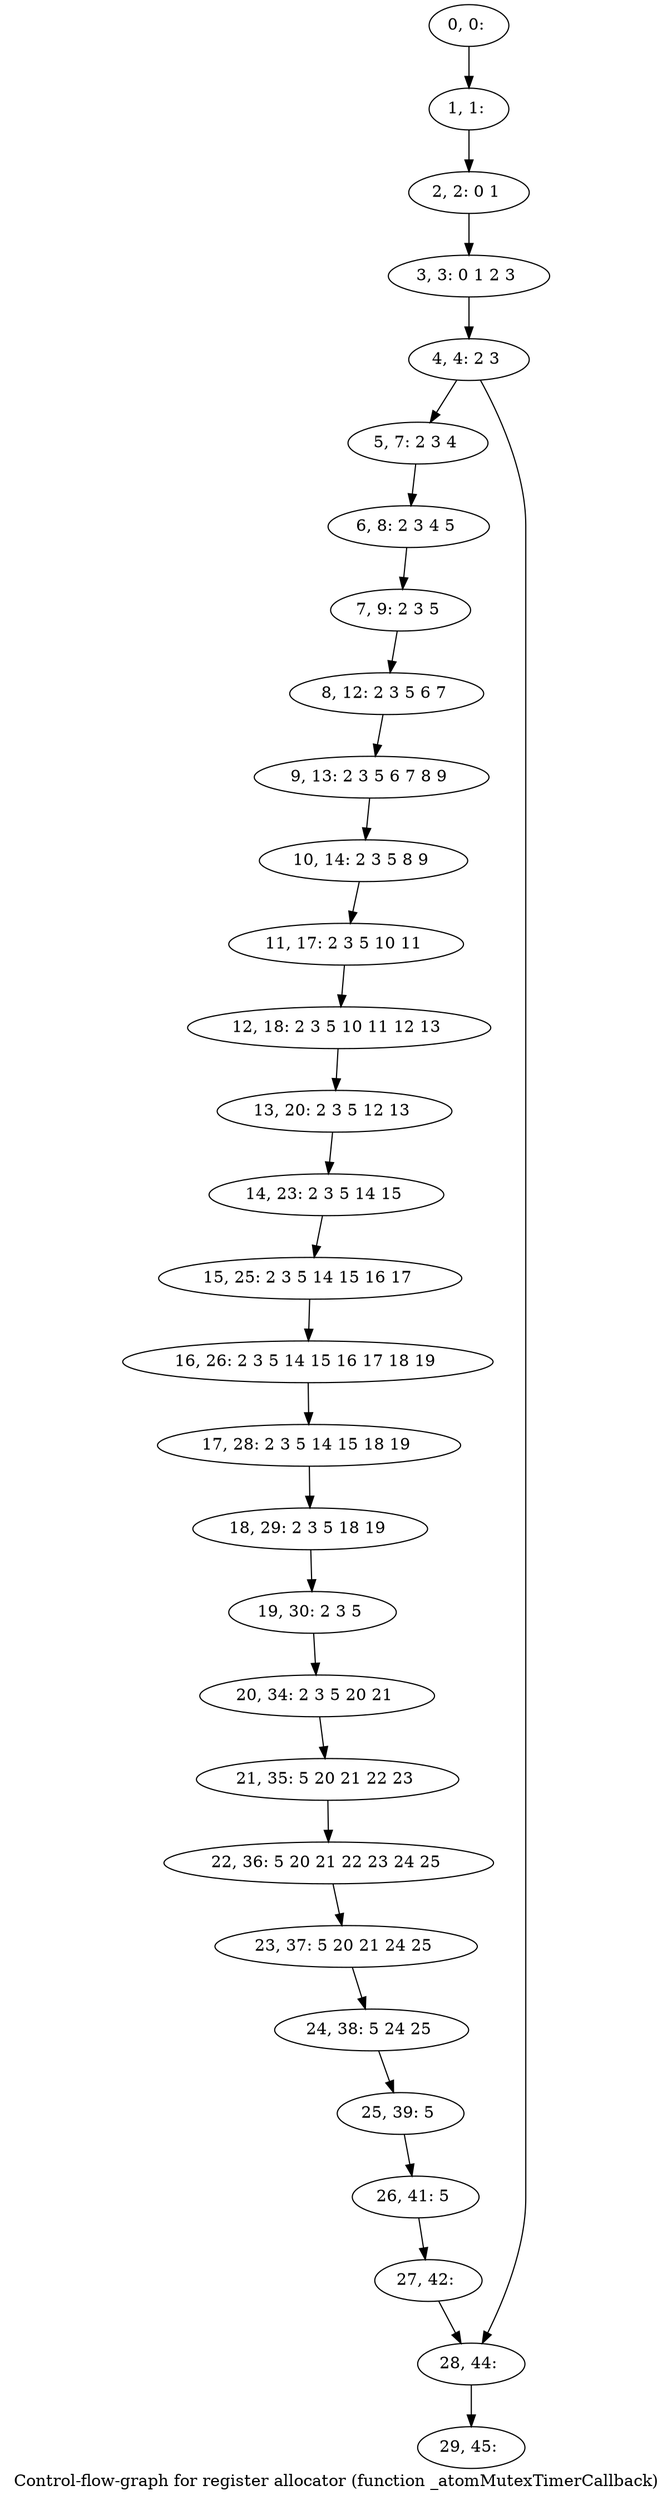 digraph G {
graph [label="Control-flow-graph for register allocator (function _atomMutexTimerCallback)"]
0[label="0, 0: "];
1[label="1, 1: "];
2[label="2, 2: 0 1 "];
3[label="3, 3: 0 1 2 3 "];
4[label="4, 4: 2 3 "];
5[label="5, 7: 2 3 4 "];
6[label="6, 8: 2 3 4 5 "];
7[label="7, 9: 2 3 5 "];
8[label="8, 12: 2 3 5 6 7 "];
9[label="9, 13: 2 3 5 6 7 8 9 "];
10[label="10, 14: 2 3 5 8 9 "];
11[label="11, 17: 2 3 5 10 11 "];
12[label="12, 18: 2 3 5 10 11 12 13 "];
13[label="13, 20: 2 3 5 12 13 "];
14[label="14, 23: 2 3 5 14 15 "];
15[label="15, 25: 2 3 5 14 15 16 17 "];
16[label="16, 26: 2 3 5 14 15 16 17 18 19 "];
17[label="17, 28: 2 3 5 14 15 18 19 "];
18[label="18, 29: 2 3 5 18 19 "];
19[label="19, 30: 2 3 5 "];
20[label="20, 34: 2 3 5 20 21 "];
21[label="21, 35: 5 20 21 22 23 "];
22[label="22, 36: 5 20 21 22 23 24 25 "];
23[label="23, 37: 5 20 21 24 25 "];
24[label="24, 38: 5 24 25 "];
25[label="25, 39: 5 "];
26[label="26, 41: 5 "];
27[label="27, 42: "];
28[label="28, 44: "];
29[label="29, 45: "];
0->1 ;
1->2 ;
2->3 ;
3->4 ;
4->5 ;
4->28 ;
5->6 ;
6->7 ;
7->8 ;
8->9 ;
9->10 ;
10->11 ;
11->12 ;
12->13 ;
13->14 ;
14->15 ;
15->16 ;
16->17 ;
17->18 ;
18->19 ;
19->20 ;
20->21 ;
21->22 ;
22->23 ;
23->24 ;
24->25 ;
25->26 ;
26->27 ;
27->28 ;
28->29 ;
}
